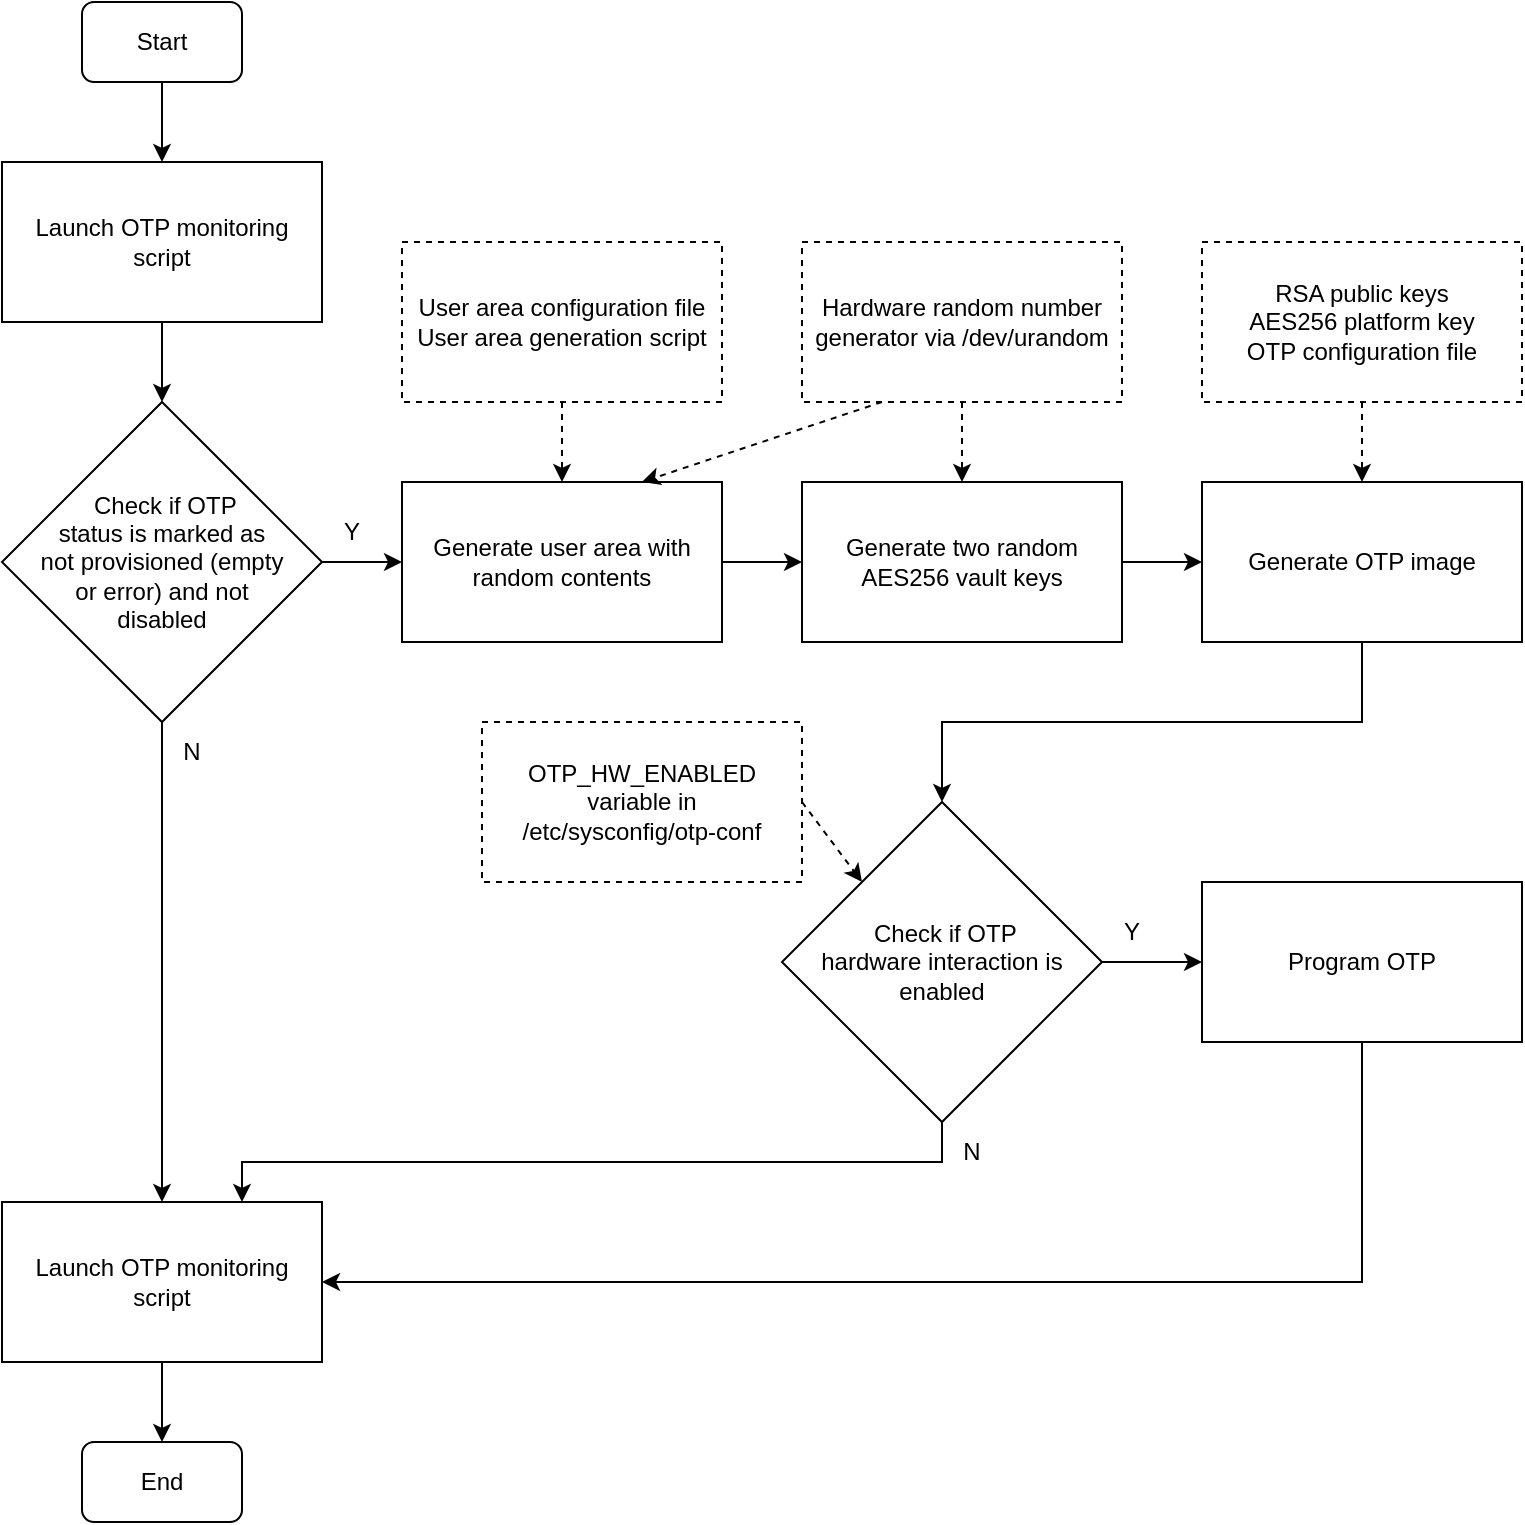 <mxfile>
    <diagram id="BduL94t3DUBuwEEfxbfO" name="Page-1">
        <mxGraphModel dx="933" dy="907" grid="1" gridSize="10" guides="1" tooltips="1" connect="1" arrows="1" fold="1" page="1" pageScale="1" pageWidth="850" pageHeight="1100" math="0" shadow="0">
            <root>
                <mxCell id="0"/>
                <mxCell id="1" parent="0"/>
                <mxCell id="40" value="" style="edgeStyle=none;html=1;" parent="1" source="11" target="39" edge="1">
                    <mxGeometry relative="1" as="geometry"/>
                </mxCell>
                <mxCell id="11" value="Start" style="rounded=1;whiteSpace=wrap;html=1;" parent="1" vertex="1">
                    <mxGeometry x="120" y="40" width="80" height="40" as="geometry"/>
                </mxCell>
                <mxCell id="44" value="" style="edgeStyle=none;html=1;" parent="1" source="14" target="42" edge="1">
                    <mxGeometry relative="1" as="geometry"/>
                </mxCell>
                <mxCell id="58" style="edgeStyle=orthogonalEdgeStyle;rounded=0;html=1;exitX=0.5;exitY=1;exitDx=0;exitDy=0;entryX=0.5;entryY=0;entryDx=0;entryDy=0;" parent="1" source="14" target="56" edge="1">
                    <mxGeometry relative="1" as="geometry"/>
                </mxCell>
                <mxCell id="14" value="&amp;nbsp;Check if OTP&lt;br&gt;status is marked&amp;nbsp;as&lt;br&gt;not provisioned (empty&lt;br&gt;or error) and not&lt;br&gt;disabled" style="rhombus;whiteSpace=wrap;html=1;" parent="1" vertex="1">
                    <mxGeometry x="80" y="240" width="160" height="160" as="geometry"/>
                </mxCell>
                <mxCell id="41" value="" style="edgeStyle=none;html=1;" parent="1" source="39" target="14" edge="1">
                    <mxGeometry relative="1" as="geometry"/>
                </mxCell>
                <mxCell id="39" value="Launch OTP monitoring script" style="rounded=0;whiteSpace=wrap;html=1;" parent="1" vertex="1">
                    <mxGeometry x="80" y="120" width="160" height="80" as="geometry"/>
                </mxCell>
                <mxCell id="45" value="" style="edgeStyle=none;html=1;" parent="1" source="42" target="43" edge="1">
                    <mxGeometry relative="1" as="geometry"/>
                </mxCell>
                <mxCell id="42" value="Generate user area with random contents" style="rounded=0;whiteSpace=wrap;html=1;" parent="1" vertex="1">
                    <mxGeometry x="280" y="280" width="160" height="80" as="geometry"/>
                </mxCell>
                <mxCell id="47" value="" style="edgeStyle=none;html=1;" parent="1" source="43" target="46" edge="1">
                    <mxGeometry relative="1" as="geometry"/>
                </mxCell>
                <mxCell id="43" value="Generate two random AES256 vault keys" style="rounded=0;whiteSpace=wrap;html=1;" parent="1" vertex="1">
                    <mxGeometry x="480" y="280" width="160" height="80" as="geometry"/>
                </mxCell>
                <mxCell id="62" style="edgeStyle=orthogonalEdgeStyle;rounded=0;html=1;exitX=0.5;exitY=1;exitDx=0;exitDy=0;entryX=0.5;entryY=0;entryDx=0;entryDy=0;" parent="1" source="46" target="61" edge="1">
                    <mxGeometry relative="1" as="geometry"/>
                </mxCell>
                <mxCell id="46" value="Generate OTP image" style="rounded=0;whiteSpace=wrap;html=1;" parent="1" vertex="1">
                    <mxGeometry x="680" y="280" width="160" height="80" as="geometry"/>
                </mxCell>
                <mxCell id="53" value="" style="edgeStyle=none;html=1;dashed=1;" parent="1" source="48" target="42" edge="1">
                    <mxGeometry relative="1" as="geometry"/>
                </mxCell>
                <mxCell id="48" value="User area configuration file&lt;br&gt;User area generation script" style="rounded=0;whiteSpace=wrap;html=1;dashed=1;" parent="1" vertex="1">
                    <mxGeometry x="280" y="160" width="160" height="80" as="geometry"/>
                </mxCell>
                <mxCell id="64" style="edgeStyle=orthogonalEdgeStyle;rounded=0;html=1;exitX=0.5;exitY=1;exitDx=0;exitDy=0;entryX=1;entryY=0.5;entryDx=0;entryDy=0;" parent="1" source="51" target="56" edge="1">
                    <mxGeometry relative="1" as="geometry"/>
                </mxCell>
                <mxCell id="51" value="Program OTP" style="rounded=0;whiteSpace=wrap;html=1;" parent="1" vertex="1">
                    <mxGeometry x="680" y="480" width="160" height="80" as="geometry"/>
                </mxCell>
                <mxCell id="55" value="" style="edgeStyle=none;html=1;dashed=1;" parent="1" source="54" target="46" edge="1">
                    <mxGeometry relative="1" as="geometry"/>
                </mxCell>
                <mxCell id="54" value="RSA public keys&lt;br&gt;AES256 platform key&lt;br&gt;OTP configuration file" style="rounded=0;whiteSpace=wrap;html=1;dashed=1;" parent="1" vertex="1">
                    <mxGeometry x="680" y="160" width="160" height="80" as="geometry"/>
                </mxCell>
                <mxCell id="60" value="" style="edgeStyle=orthogonalEdgeStyle;rounded=0;html=1;" parent="1" source="56" target="59" edge="1">
                    <mxGeometry relative="1" as="geometry"/>
                </mxCell>
                <mxCell id="56" value="Launch OTP monitoring script" style="rounded=0;whiteSpace=wrap;html=1;" parent="1" vertex="1">
                    <mxGeometry x="80" y="640" width="160" height="80" as="geometry"/>
                </mxCell>
                <mxCell id="59" value="End" style="rounded=1;whiteSpace=wrap;html=1;" parent="1" vertex="1">
                    <mxGeometry x="120" y="760" width="80" height="40" as="geometry"/>
                </mxCell>
                <mxCell id="63" value="" style="edgeStyle=orthogonalEdgeStyle;rounded=0;html=1;" parent="1" source="61" target="51" edge="1">
                    <mxGeometry relative="1" as="geometry"/>
                </mxCell>
                <mxCell id="65" style="edgeStyle=orthogonalEdgeStyle;rounded=0;html=1;exitX=0.5;exitY=1;exitDx=0;exitDy=0;entryX=0.75;entryY=0;entryDx=0;entryDy=0;" parent="1" source="61" target="56" edge="1">
                    <mxGeometry relative="1" as="geometry"/>
                </mxCell>
                <mxCell id="61" value="&amp;nbsp;Check if OTP&lt;br&gt;hardware interaction is&lt;br&gt;enabled" style="rhombus;whiteSpace=wrap;html=1;" parent="1" vertex="1">
                    <mxGeometry x="470" y="440" width="160" height="160" as="geometry"/>
                </mxCell>
                <mxCell id="67" style="rounded=0;html=1;exitX=1;exitY=0.5;exitDx=0;exitDy=0;entryX=0;entryY=0;entryDx=0;entryDy=0;dashed=1;" parent="1" source="66" target="61" edge="1">
                    <mxGeometry relative="1" as="geometry"/>
                </mxCell>
                <mxCell id="66" value="OTP_HW_ENABLED variable in&lt;br&gt;/etc/sysconfig/otp-conf" style="rounded=0;whiteSpace=wrap;html=1;dashed=1;" parent="1" vertex="1">
                    <mxGeometry x="320" y="400" width="160" height="80" as="geometry"/>
                </mxCell>
                <mxCell id="68" value="N" style="text;html=1;strokeColor=none;fillColor=none;align=center;verticalAlign=middle;whiteSpace=wrap;rounded=0;" vertex="1" parent="1">
                    <mxGeometry x="160" y="400" width="30" height="30" as="geometry"/>
                </mxCell>
                <mxCell id="69" value="N" style="text;html=1;strokeColor=none;fillColor=none;align=center;verticalAlign=middle;whiteSpace=wrap;rounded=0;" vertex="1" parent="1">
                    <mxGeometry x="550" y="600" width="30" height="30" as="geometry"/>
                </mxCell>
                <mxCell id="70" value="Y" style="text;html=1;strokeColor=none;fillColor=none;align=center;verticalAlign=middle;whiteSpace=wrap;rounded=0;" vertex="1" parent="1">
                    <mxGeometry x="630" y="490" width="30" height="30" as="geometry"/>
                </mxCell>
                <mxCell id="71" value="Y" style="text;html=1;strokeColor=none;fillColor=none;align=center;verticalAlign=middle;whiteSpace=wrap;rounded=0;" vertex="1" parent="1">
                    <mxGeometry x="240" y="290" width="30" height="30" as="geometry"/>
                </mxCell>
                <mxCell id="72" value="Hardware random number generator via /dev/urandom" style="rounded=0;whiteSpace=wrap;html=1;dashed=1;" vertex="1" parent="1">
                    <mxGeometry x="480" y="160" width="160" height="80" as="geometry"/>
                </mxCell>
                <mxCell id="73" value="" style="edgeStyle=none;html=1;dashed=1;exitX=0.25;exitY=1;exitDx=0;exitDy=0;entryX=0.75;entryY=0;entryDx=0;entryDy=0;" edge="1" parent="1" source="72" target="42">
                    <mxGeometry relative="1" as="geometry">
                        <mxPoint x="370" y="250" as="sourcePoint"/>
                        <mxPoint x="370" y="290" as="targetPoint"/>
                    </mxGeometry>
                </mxCell>
                <mxCell id="74" value="" style="edgeStyle=none;html=1;dashed=1;exitX=0.5;exitY=1;exitDx=0;exitDy=0;" edge="1" parent="1" source="72" target="43">
                    <mxGeometry relative="1" as="geometry">
                        <mxPoint x="370" y="250" as="sourcePoint"/>
                        <mxPoint x="370" y="290" as="targetPoint"/>
                    </mxGeometry>
                </mxCell>
            </root>
        </mxGraphModel>
    </diagram>
</mxfile>